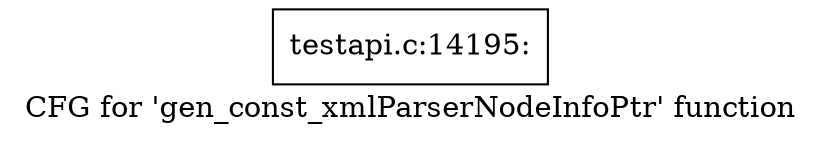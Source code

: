digraph "CFG for 'gen_const_xmlParserNodeInfoPtr' function" {
	label="CFG for 'gen_const_xmlParserNodeInfoPtr' function";

	Node0x483be50 [shape=record,label="{testapi.c:14195:}"];
}
